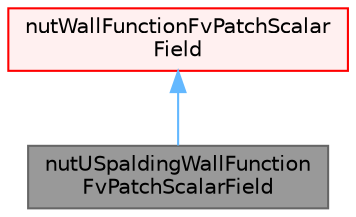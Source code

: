 digraph "nutUSpaldingWallFunctionFvPatchScalarField"
{
 // LATEX_PDF_SIZE
  bgcolor="transparent";
  edge [fontname=Helvetica,fontsize=10,labelfontname=Helvetica,labelfontsize=10];
  node [fontname=Helvetica,fontsize=10,shape=box,height=0.2,width=0.4];
  Node1 [id="Node000001",label="nutUSpaldingWallFunction\lFvPatchScalarField",height=0.2,width=0.4,color="gray40", fillcolor="grey60", style="filled", fontcolor="black",tooltip="This boundary condition provides a wall function for the turbulent viscosity (i.e...."];
  Node2 -> Node1 [id="edge1_Node000001_Node000002",dir="back",color="steelblue1",style="solid",tooltip=" "];
  Node2 [id="Node000002",label="nutWallFunctionFvPatchScalar\lField",height=0.2,width=0.4,color="red", fillcolor="#FFF0F0", style="filled",URL="$classFoam_1_1nutWallFunctionFvPatchScalarField.html",tooltip="The class nutWallFunction is an abstract base class that hosts  calculation methods and common functi..."];
}

